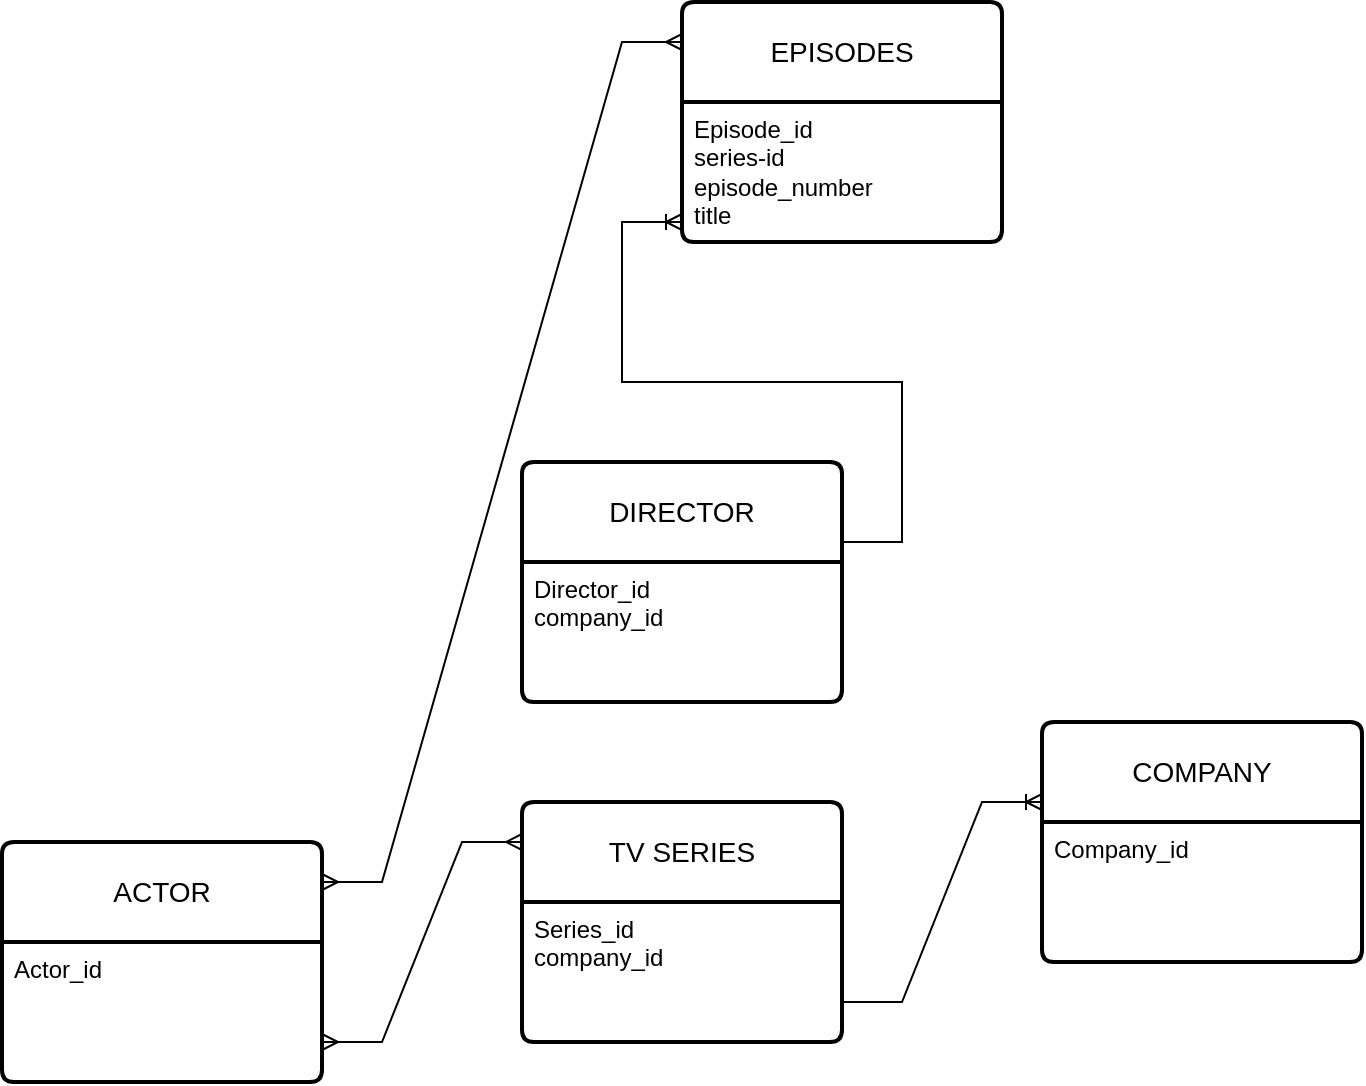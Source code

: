 <mxfile version="24.2.5" type="device">
  <diagram name="Page-1" id="woI45--M-jlZ030Deqb1">
    <mxGraphModel dx="864" dy="1616" grid="1" gridSize="10" guides="1" tooltips="1" connect="1" arrows="1" fold="1" page="1" pageScale="1" pageWidth="850" pageHeight="1100" math="0" shadow="0">
      <root>
        <mxCell id="0" />
        <mxCell id="1" parent="0" />
        <mxCell id="HIqjpE_m689haKv3Po7L-2" value="COMPANY" style="swimlane;childLayout=stackLayout;horizontal=1;startSize=50;horizontalStack=0;rounded=1;fontSize=14;fontStyle=0;strokeWidth=2;resizeParent=0;resizeLast=1;shadow=0;dashed=0;align=center;arcSize=4;whiteSpace=wrap;html=1;" vertex="1" parent="1">
          <mxGeometry x="560" y="300" width="160" height="120" as="geometry" />
        </mxCell>
        <mxCell id="HIqjpE_m689haKv3Po7L-3" value="Company_id&lt;div&gt;&lt;br&gt;&lt;/div&gt;" style="align=left;strokeColor=none;fillColor=none;spacingLeft=4;fontSize=12;verticalAlign=top;resizable=0;rotatable=0;part=1;html=1;" vertex="1" parent="HIqjpE_m689haKv3Po7L-2">
          <mxGeometry y="50" width="160" height="70" as="geometry" />
        </mxCell>
        <mxCell id="HIqjpE_m689haKv3Po7L-4" value="DIRECTOR" style="swimlane;childLayout=stackLayout;horizontal=1;startSize=50;horizontalStack=0;rounded=1;fontSize=14;fontStyle=0;strokeWidth=2;resizeParent=0;resizeLast=1;shadow=0;dashed=0;align=center;arcSize=4;whiteSpace=wrap;html=1;" vertex="1" parent="1">
          <mxGeometry x="300" y="170" width="160" height="120" as="geometry" />
        </mxCell>
        <mxCell id="HIqjpE_m689haKv3Po7L-5" value="Director_id&lt;div&gt;company_id&lt;/div&gt;" style="align=left;strokeColor=none;fillColor=none;spacingLeft=4;fontSize=12;verticalAlign=top;resizable=0;rotatable=0;part=1;html=1;" vertex="1" parent="HIqjpE_m689haKv3Po7L-4">
          <mxGeometry y="50" width="160" height="70" as="geometry" />
        </mxCell>
        <mxCell id="HIqjpE_m689haKv3Po7L-6" value="ACTOR" style="swimlane;childLayout=stackLayout;horizontal=1;startSize=50;horizontalStack=0;rounded=1;fontSize=14;fontStyle=0;strokeWidth=2;resizeParent=0;resizeLast=1;shadow=0;dashed=0;align=center;arcSize=4;whiteSpace=wrap;html=1;" vertex="1" parent="1">
          <mxGeometry x="40" y="360" width="160" height="120" as="geometry" />
        </mxCell>
        <mxCell id="HIqjpE_m689haKv3Po7L-7" value="Actor_id" style="align=left;strokeColor=none;fillColor=none;spacingLeft=4;fontSize=12;verticalAlign=top;resizable=0;rotatable=0;part=1;html=1;" vertex="1" parent="HIqjpE_m689haKv3Po7L-6">
          <mxGeometry y="50" width="160" height="70" as="geometry" />
        </mxCell>
        <mxCell id="HIqjpE_m689haKv3Po7L-10" value="TV SERIES" style="swimlane;childLayout=stackLayout;horizontal=1;startSize=50;horizontalStack=0;rounded=1;fontSize=14;fontStyle=0;strokeWidth=2;resizeParent=0;resizeLast=1;shadow=0;dashed=0;align=center;arcSize=4;whiteSpace=wrap;html=1;" vertex="1" parent="1">
          <mxGeometry x="300" y="340" width="160" height="120" as="geometry" />
        </mxCell>
        <mxCell id="HIqjpE_m689haKv3Po7L-11" value="Series_id&lt;div&gt;company_id&lt;/div&gt;" style="align=left;strokeColor=none;fillColor=none;spacingLeft=4;fontSize=12;verticalAlign=top;resizable=0;rotatable=0;part=1;html=1;" vertex="1" parent="HIqjpE_m689haKv3Po7L-10">
          <mxGeometry y="50" width="160" height="70" as="geometry" />
        </mxCell>
        <mxCell id="HIqjpE_m689haKv3Po7L-13" value="EPISODES" style="swimlane;childLayout=stackLayout;horizontal=1;startSize=50;horizontalStack=0;rounded=1;fontSize=14;fontStyle=0;strokeWidth=2;resizeParent=0;resizeLast=1;shadow=0;dashed=0;align=center;arcSize=4;whiteSpace=wrap;html=1;" vertex="1" parent="1">
          <mxGeometry x="380" y="-60" width="160" height="120" as="geometry" />
        </mxCell>
        <mxCell id="HIqjpE_m689haKv3Po7L-14" value="Episode_id&lt;div&gt;series-id&lt;/div&gt;&lt;div&gt;episode_number&lt;/div&gt;&lt;div&gt;title&lt;/div&gt;" style="align=left;strokeColor=none;fillColor=none;spacingLeft=4;fontSize=12;verticalAlign=top;resizable=0;rotatable=0;part=1;html=1;" vertex="1" parent="HIqjpE_m689haKv3Po7L-13">
          <mxGeometry y="50" width="160" height="70" as="geometry" />
        </mxCell>
        <mxCell id="HIqjpE_m689haKv3Po7L-16" value="" style="edgeStyle=entityRelationEdgeStyle;fontSize=12;html=1;endArrow=ERoneToMany;rounded=0;" edge="1" parent="1">
          <mxGeometry width="100" height="100" relative="1" as="geometry">
            <mxPoint x="460" y="210" as="sourcePoint" />
            <mxPoint x="380" y="50" as="targetPoint" />
            <Array as="points">
              <mxPoint x="530" y="140" />
            </Array>
          </mxGeometry>
        </mxCell>
        <mxCell id="HIqjpE_m689haKv3Po7L-17" value="" style="edgeStyle=entityRelationEdgeStyle;fontSize=12;html=1;endArrow=ERmany;startArrow=ERmany;rounded=0;" edge="1" parent="1">
          <mxGeometry width="100" height="100" relative="1" as="geometry">
            <mxPoint x="200" y="460" as="sourcePoint" />
            <mxPoint x="300" y="360" as="targetPoint" />
          </mxGeometry>
        </mxCell>
        <mxCell id="HIqjpE_m689haKv3Po7L-18" value="" style="edgeStyle=entityRelationEdgeStyle;fontSize=12;html=1;endArrow=ERmany;startArrow=ERmany;rounded=0;" edge="1" parent="1">
          <mxGeometry width="100" height="100" relative="1" as="geometry">
            <mxPoint x="200" y="380" as="sourcePoint" />
            <mxPoint x="380" y="-40" as="targetPoint" />
          </mxGeometry>
        </mxCell>
        <mxCell id="HIqjpE_m689haKv3Po7L-22" value="" style="edgeStyle=entityRelationEdgeStyle;fontSize=12;html=1;endArrow=ERoneToMany;rounded=0;" edge="1" parent="1">
          <mxGeometry width="100" height="100" relative="1" as="geometry">
            <mxPoint x="460" y="440" as="sourcePoint" />
            <mxPoint x="560" y="340" as="targetPoint" />
          </mxGeometry>
        </mxCell>
      </root>
    </mxGraphModel>
  </diagram>
</mxfile>
